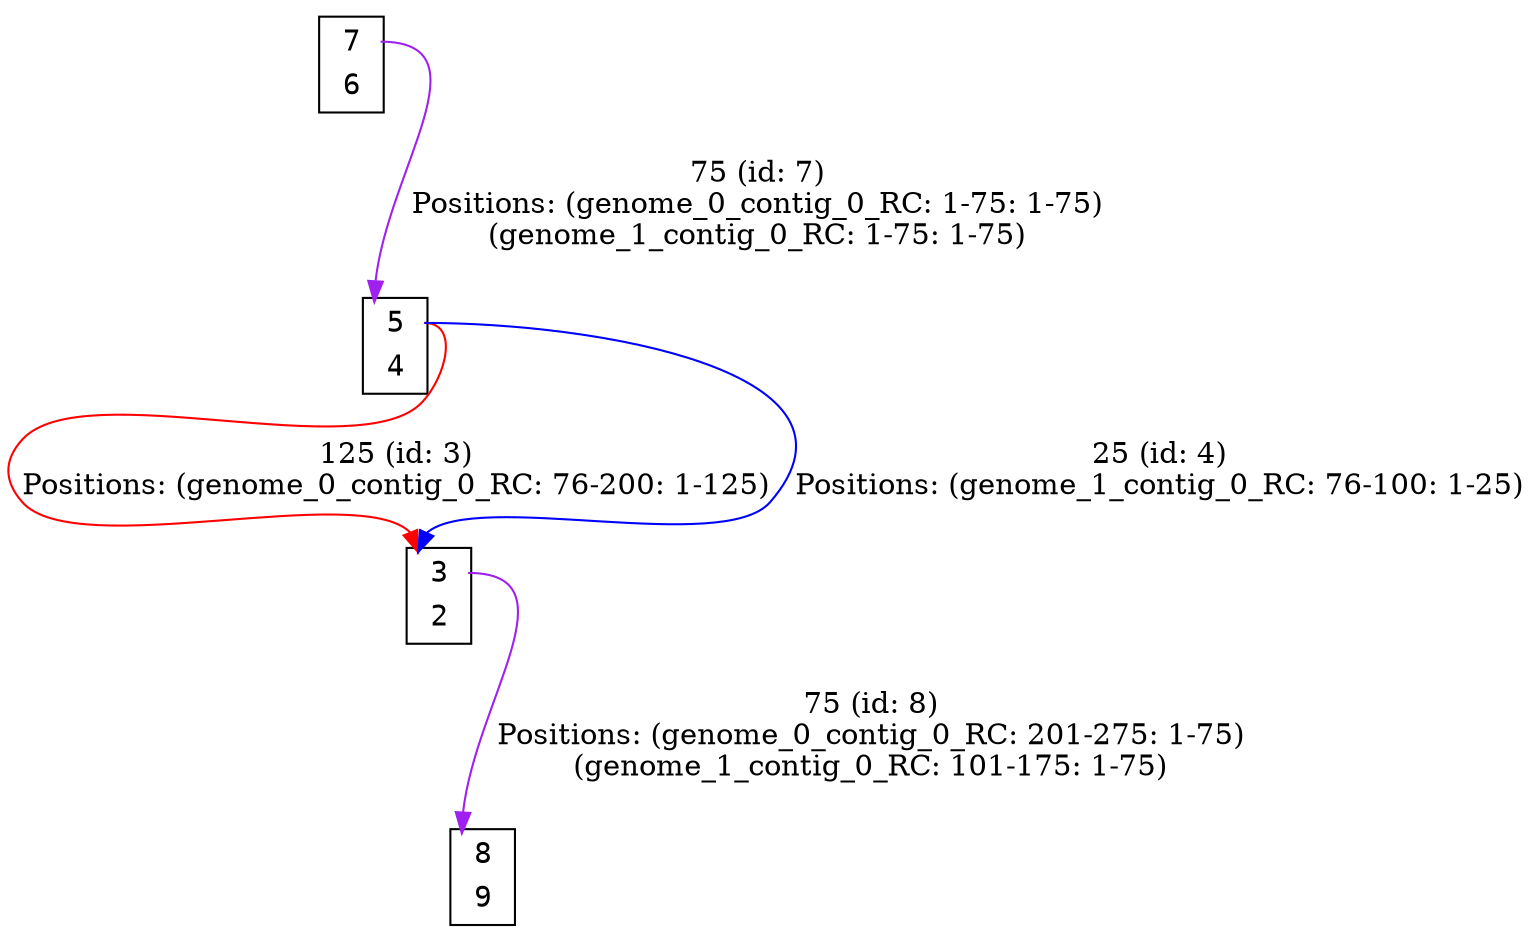 digraph my_graph {
node[fontname=<Courier>,shape=<plaintext>]
vertex_0x125de70_0x125e910[label=<<TABLE bgcolor = "white">
<TR><TD BORDER = "0" PORT = "port_0x125de70_in"></TD><TD BORDER = "0" PORT = "port_">3</TD><TD BORDER = "0" PORT = "port_0x125de70_out"></TD></TR>
<TR><TD BORDER = "0" PORT = "port_0x125e910_out"></TD><TD BORDER = "0" PORT = "port_">2</TD><TD BORDER = "0" PORT = "port_0x125e910_in"></TD></TR>
</TABLE>>,style=<filled>,color=<black>,fillcolor=<white>]
vertex_0x1265c80_0x126a350[label=<<TABLE bgcolor = "white">
<TR><TD BORDER = "0" PORT = "port_0x1265c80_in"></TD><TD BORDER = "0" PORT = "port_">5</TD><TD BORDER = "0" PORT = "port_0x1265c80_out"></TD></TR>
<TR><TD BORDER = "0" PORT = "port_0x126a350_out"></TD><TD BORDER = "0" PORT = "port_">4</TD><TD BORDER = "0" PORT = "port_0x126a350_in"></TD></TR>
</TABLE>>,style=<filled>,color=<black>,fillcolor=<white>]
vertex_0x126a4e0_0x126a900[label=<<TABLE bgcolor = "white">
<TR><TD BORDER = "0" PORT = "port_0x126a900_in"></TD><TD BORDER = "0" PORT = "port_">7</TD><TD BORDER = "0" PORT = "port_0x126a900_out"></TD></TR>
<TR><TD BORDER = "0" PORT = "port_0x126a4e0_out"></TD><TD BORDER = "0" PORT = "port_">6</TD><TD BORDER = "0" PORT = "port_0x126a4e0_in"></TD></TR>
</TABLE>>,style=<filled>,color=<black>,fillcolor=<white>]
vertex_0x126a150_0x126a190[label=<<TABLE bgcolor = "white">
<TR><TD BORDER = "0" PORT = "port_0x126a190_in"></TD><TD BORDER = "0" PORT = "port_">8</TD><TD BORDER = "0" PORT = "port_0x126a190_out"></TD></TR>
<TR><TD BORDER = "0" PORT = "port_0x126a150_out"></TD><TD BORDER = "0" PORT = "port_">9</TD><TD BORDER = "0" PORT = "port_0x126a150_in"></TD></TR>
</TABLE>>,style=<filled>,color=<black>,fillcolor=<white>]
vertex_0x1265c80_0x126a350:port_0x1265c80_out->vertex_0x125de70_0x125e910:port_0x125de70_in[label="125 (id: 3)\nPositions: (genome_0_contig_0_RC: 76-200: 1-125)\n",len=<0>,K=<0>,color=<red>]
vertex_0x1265c80_0x126a350:port_0x1265c80_out->vertex_0x125de70_0x125e910:port_0x125de70_in[label="25 (id: 4)\nPositions: (genome_1_contig_0_RC: 76-100: 1-25)\n",len=<0>,K=<0>,color=<blue>]
vertex_0x126a4e0_0x126a900:port_0x126a900_out->vertex_0x1265c80_0x126a350:port_0x1265c80_in[label="75 (id: 7)\nPositions: (genome_0_contig_0_RC: 1-75: 1-75)\n(genome_1_contig_0_RC: 1-75: 1-75)\n",len=<0>,K=<0>,color=<purple>]
vertex_0x125de70_0x125e910:port_0x125de70_out->vertex_0x126a150_0x126a190:port_0x126a190_in[label="75 (id: 8)\nPositions: (genome_0_contig_0_RC: 201-275: 1-75)\n(genome_1_contig_0_RC: 101-175: 1-75)\n",len=<0>,K=<0>,color=<purple>]
}
